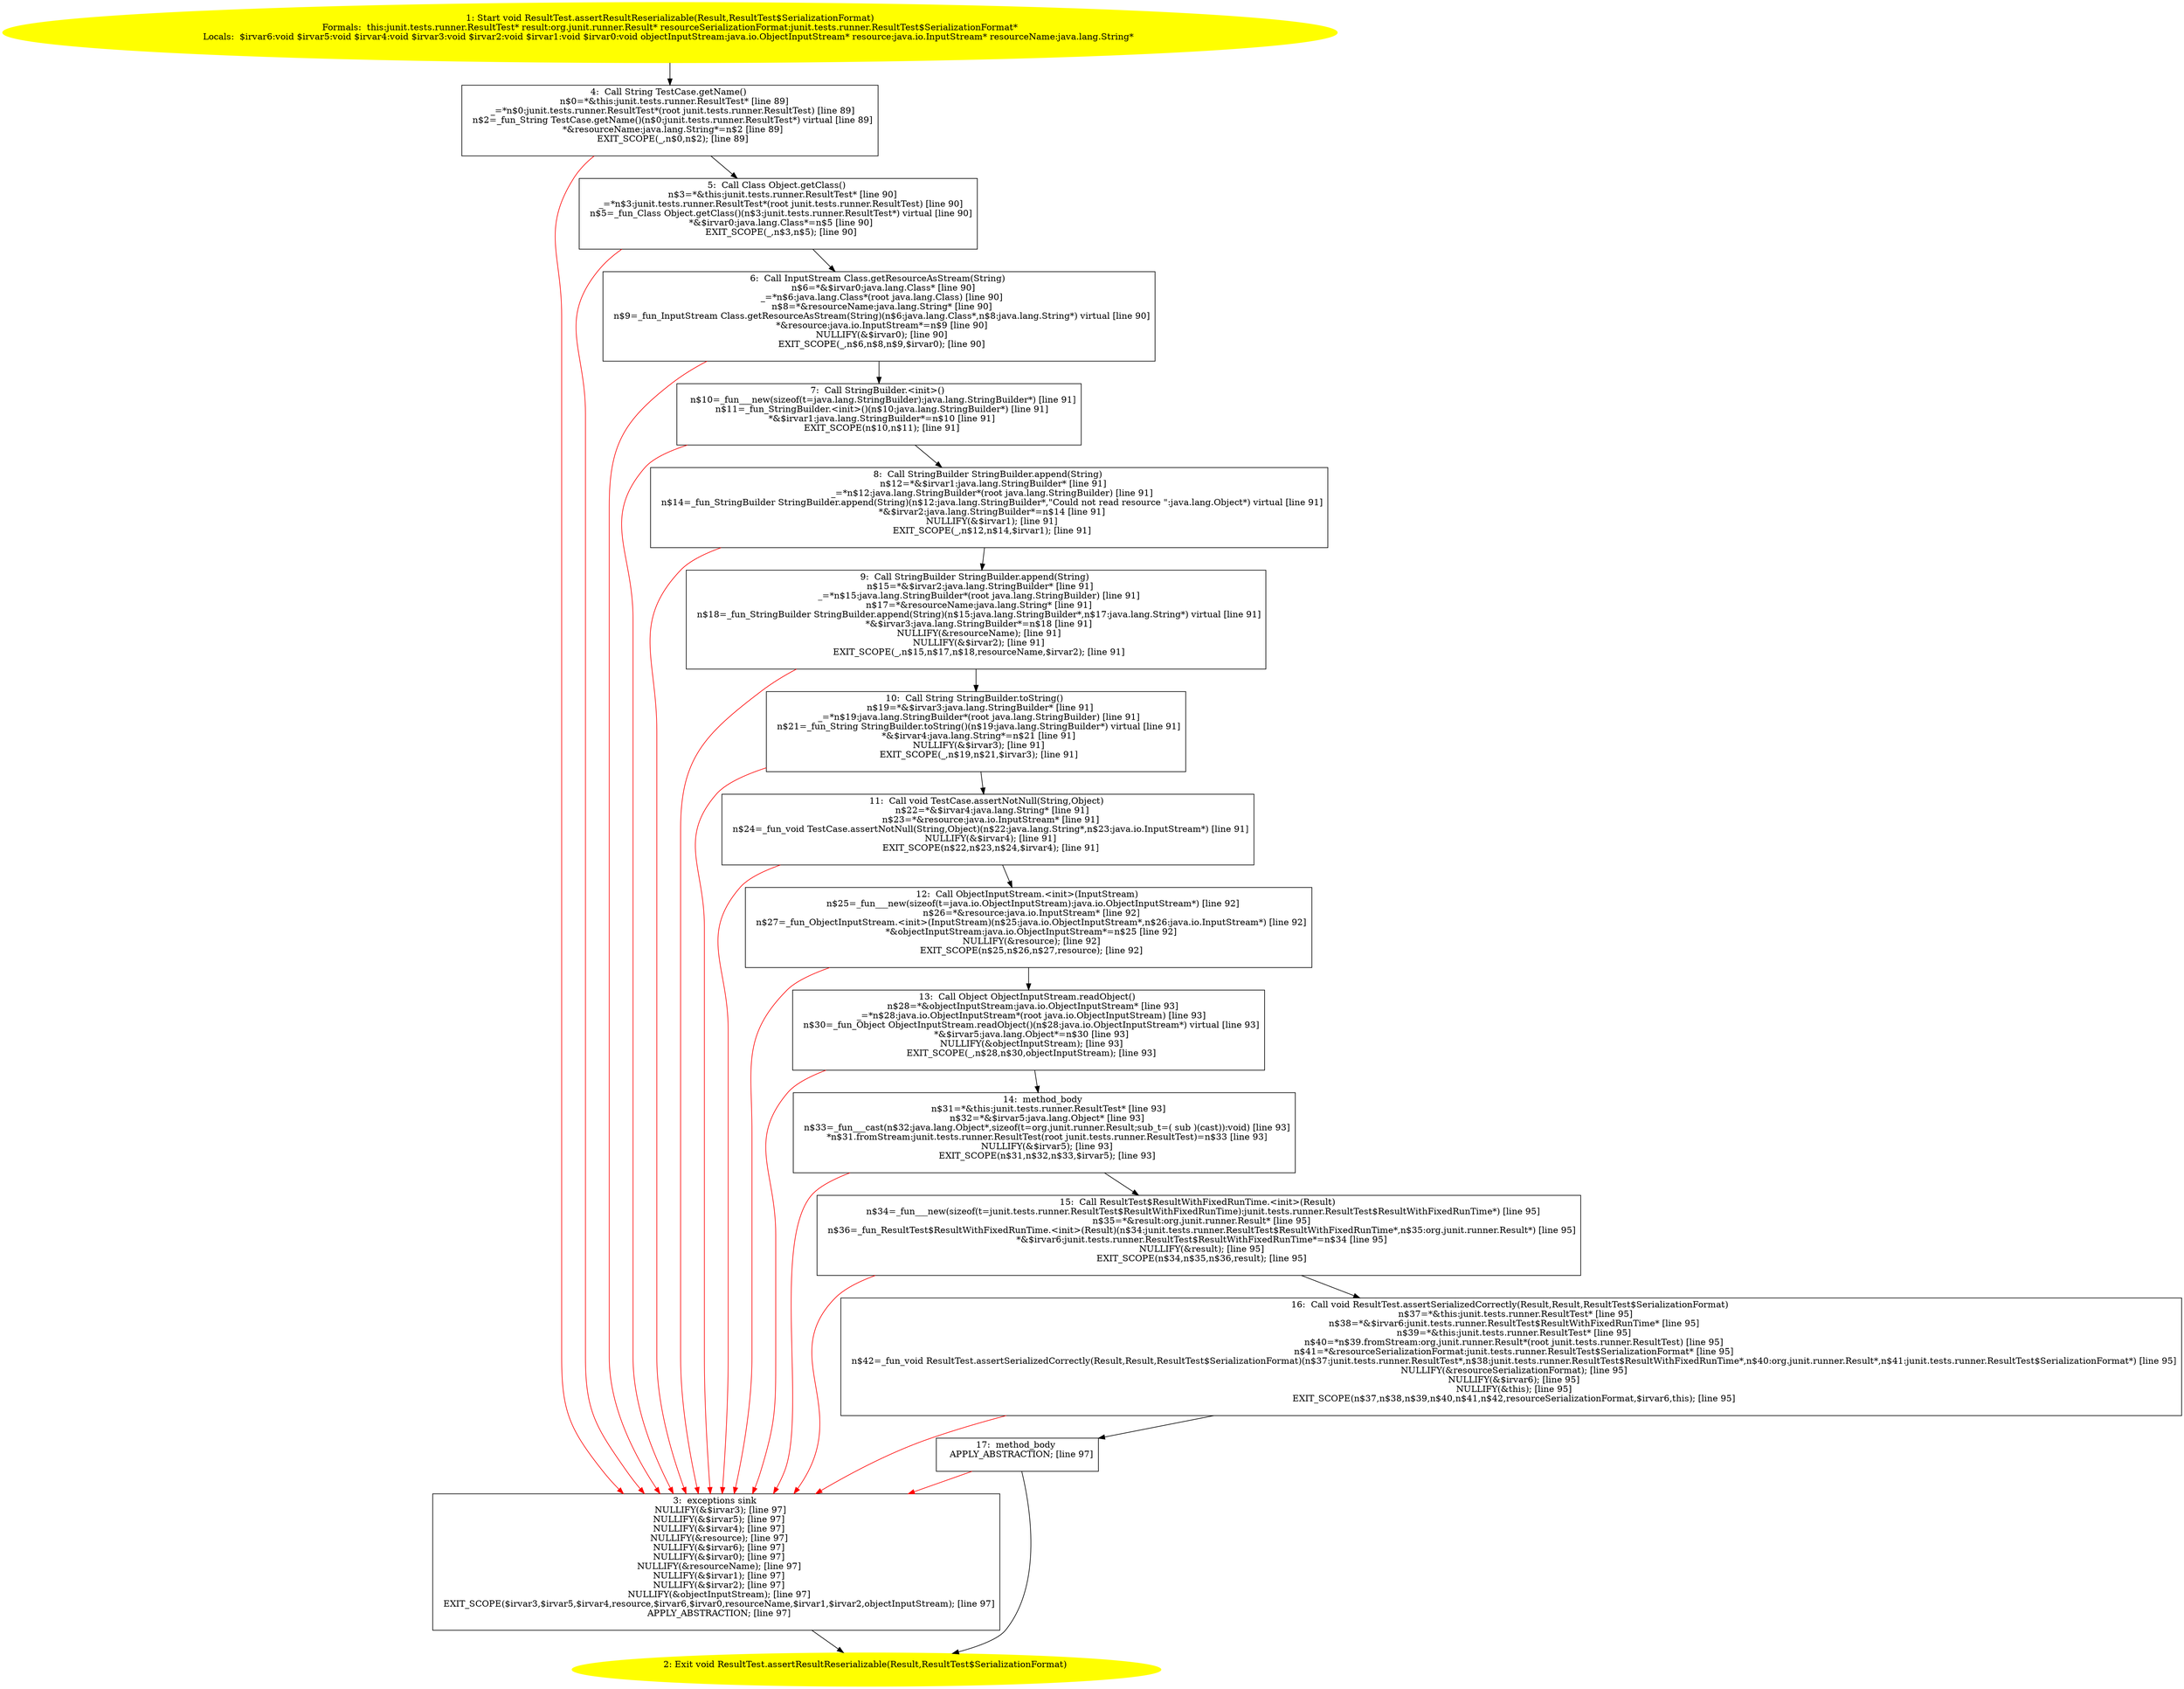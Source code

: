/* @generated */
digraph cfg {
"junit.tests.runner.ResultTest.assertResultReserializable(org.junit.runner.Result,junit.tests.runner..0fde426cdd7da53d725b391364035206_1" [label="1: Start void ResultTest.assertResultReserializable(Result,ResultTest$SerializationFormat)\nFormals:  this:junit.tests.runner.ResultTest* result:org.junit.runner.Result* resourceSerializationFormat:junit.tests.runner.ResultTest$SerializationFormat*\nLocals:  $irvar6:void $irvar5:void $irvar4:void $irvar3:void $irvar2:void $irvar1:void $irvar0:void objectInputStream:java.io.ObjectInputStream* resource:java.io.InputStream* resourceName:java.lang.String* \n  " color=yellow style=filled]
	

	 "junit.tests.runner.ResultTest.assertResultReserializable(org.junit.runner.Result,junit.tests.runner..0fde426cdd7da53d725b391364035206_1" -> "junit.tests.runner.ResultTest.assertResultReserializable(org.junit.runner.Result,junit.tests.runner..0fde426cdd7da53d725b391364035206_4" ;
"junit.tests.runner.ResultTest.assertResultReserializable(org.junit.runner.Result,junit.tests.runner..0fde426cdd7da53d725b391364035206_2" [label="2: Exit void ResultTest.assertResultReserializable(Result,ResultTest$SerializationFormat) \n  " color=yellow style=filled]
	

"junit.tests.runner.ResultTest.assertResultReserializable(org.junit.runner.Result,junit.tests.runner..0fde426cdd7da53d725b391364035206_3" [label="3:  exceptions sink \n   NULLIFY(&$irvar3); [line 97]\n  NULLIFY(&$irvar5); [line 97]\n  NULLIFY(&$irvar4); [line 97]\n  NULLIFY(&resource); [line 97]\n  NULLIFY(&$irvar6); [line 97]\n  NULLIFY(&$irvar0); [line 97]\n  NULLIFY(&resourceName); [line 97]\n  NULLIFY(&$irvar1); [line 97]\n  NULLIFY(&$irvar2); [line 97]\n  NULLIFY(&objectInputStream); [line 97]\n  EXIT_SCOPE($irvar3,$irvar5,$irvar4,resource,$irvar6,$irvar0,resourceName,$irvar1,$irvar2,objectInputStream); [line 97]\n  APPLY_ABSTRACTION; [line 97]\n " shape="box"]
	

	 "junit.tests.runner.ResultTest.assertResultReserializable(org.junit.runner.Result,junit.tests.runner..0fde426cdd7da53d725b391364035206_3" -> "junit.tests.runner.ResultTest.assertResultReserializable(org.junit.runner.Result,junit.tests.runner..0fde426cdd7da53d725b391364035206_2" ;
"junit.tests.runner.ResultTest.assertResultReserializable(org.junit.runner.Result,junit.tests.runner..0fde426cdd7da53d725b391364035206_4" [label="4:  Call String TestCase.getName() \n   n$0=*&this:junit.tests.runner.ResultTest* [line 89]\n  _=*n$0:junit.tests.runner.ResultTest*(root junit.tests.runner.ResultTest) [line 89]\n  n$2=_fun_String TestCase.getName()(n$0:junit.tests.runner.ResultTest*) virtual [line 89]\n  *&resourceName:java.lang.String*=n$2 [line 89]\n  EXIT_SCOPE(_,n$0,n$2); [line 89]\n " shape="box"]
	

	 "junit.tests.runner.ResultTest.assertResultReserializable(org.junit.runner.Result,junit.tests.runner..0fde426cdd7da53d725b391364035206_4" -> "junit.tests.runner.ResultTest.assertResultReserializable(org.junit.runner.Result,junit.tests.runner..0fde426cdd7da53d725b391364035206_5" ;
	 "junit.tests.runner.ResultTest.assertResultReserializable(org.junit.runner.Result,junit.tests.runner..0fde426cdd7da53d725b391364035206_4" -> "junit.tests.runner.ResultTest.assertResultReserializable(org.junit.runner.Result,junit.tests.runner..0fde426cdd7da53d725b391364035206_3" [color="red" ];
"junit.tests.runner.ResultTest.assertResultReserializable(org.junit.runner.Result,junit.tests.runner..0fde426cdd7da53d725b391364035206_5" [label="5:  Call Class Object.getClass() \n   n$3=*&this:junit.tests.runner.ResultTest* [line 90]\n  _=*n$3:junit.tests.runner.ResultTest*(root junit.tests.runner.ResultTest) [line 90]\n  n$5=_fun_Class Object.getClass()(n$3:junit.tests.runner.ResultTest*) virtual [line 90]\n  *&$irvar0:java.lang.Class*=n$5 [line 90]\n  EXIT_SCOPE(_,n$3,n$5); [line 90]\n " shape="box"]
	

	 "junit.tests.runner.ResultTest.assertResultReserializable(org.junit.runner.Result,junit.tests.runner..0fde426cdd7da53d725b391364035206_5" -> "junit.tests.runner.ResultTest.assertResultReserializable(org.junit.runner.Result,junit.tests.runner..0fde426cdd7da53d725b391364035206_6" ;
	 "junit.tests.runner.ResultTest.assertResultReserializable(org.junit.runner.Result,junit.tests.runner..0fde426cdd7da53d725b391364035206_5" -> "junit.tests.runner.ResultTest.assertResultReserializable(org.junit.runner.Result,junit.tests.runner..0fde426cdd7da53d725b391364035206_3" [color="red" ];
"junit.tests.runner.ResultTest.assertResultReserializable(org.junit.runner.Result,junit.tests.runner..0fde426cdd7da53d725b391364035206_6" [label="6:  Call InputStream Class.getResourceAsStream(String) \n   n$6=*&$irvar0:java.lang.Class* [line 90]\n  _=*n$6:java.lang.Class*(root java.lang.Class) [line 90]\n  n$8=*&resourceName:java.lang.String* [line 90]\n  n$9=_fun_InputStream Class.getResourceAsStream(String)(n$6:java.lang.Class*,n$8:java.lang.String*) virtual [line 90]\n  *&resource:java.io.InputStream*=n$9 [line 90]\n  NULLIFY(&$irvar0); [line 90]\n  EXIT_SCOPE(_,n$6,n$8,n$9,$irvar0); [line 90]\n " shape="box"]
	

	 "junit.tests.runner.ResultTest.assertResultReserializable(org.junit.runner.Result,junit.tests.runner..0fde426cdd7da53d725b391364035206_6" -> "junit.tests.runner.ResultTest.assertResultReserializable(org.junit.runner.Result,junit.tests.runner..0fde426cdd7da53d725b391364035206_7" ;
	 "junit.tests.runner.ResultTest.assertResultReserializable(org.junit.runner.Result,junit.tests.runner..0fde426cdd7da53d725b391364035206_6" -> "junit.tests.runner.ResultTest.assertResultReserializable(org.junit.runner.Result,junit.tests.runner..0fde426cdd7da53d725b391364035206_3" [color="red" ];
"junit.tests.runner.ResultTest.assertResultReserializable(org.junit.runner.Result,junit.tests.runner..0fde426cdd7da53d725b391364035206_7" [label="7:  Call StringBuilder.<init>() \n   n$10=_fun___new(sizeof(t=java.lang.StringBuilder):java.lang.StringBuilder*) [line 91]\n  n$11=_fun_StringBuilder.<init>()(n$10:java.lang.StringBuilder*) [line 91]\n  *&$irvar1:java.lang.StringBuilder*=n$10 [line 91]\n  EXIT_SCOPE(n$10,n$11); [line 91]\n " shape="box"]
	

	 "junit.tests.runner.ResultTest.assertResultReserializable(org.junit.runner.Result,junit.tests.runner..0fde426cdd7da53d725b391364035206_7" -> "junit.tests.runner.ResultTest.assertResultReserializable(org.junit.runner.Result,junit.tests.runner..0fde426cdd7da53d725b391364035206_8" ;
	 "junit.tests.runner.ResultTest.assertResultReserializable(org.junit.runner.Result,junit.tests.runner..0fde426cdd7da53d725b391364035206_7" -> "junit.tests.runner.ResultTest.assertResultReserializable(org.junit.runner.Result,junit.tests.runner..0fde426cdd7da53d725b391364035206_3" [color="red" ];
"junit.tests.runner.ResultTest.assertResultReserializable(org.junit.runner.Result,junit.tests.runner..0fde426cdd7da53d725b391364035206_8" [label="8:  Call StringBuilder StringBuilder.append(String) \n   n$12=*&$irvar1:java.lang.StringBuilder* [line 91]\n  _=*n$12:java.lang.StringBuilder*(root java.lang.StringBuilder) [line 91]\n  n$14=_fun_StringBuilder StringBuilder.append(String)(n$12:java.lang.StringBuilder*,\"Could not read resource \":java.lang.Object*) virtual [line 91]\n  *&$irvar2:java.lang.StringBuilder*=n$14 [line 91]\n  NULLIFY(&$irvar1); [line 91]\n  EXIT_SCOPE(_,n$12,n$14,$irvar1); [line 91]\n " shape="box"]
	

	 "junit.tests.runner.ResultTest.assertResultReserializable(org.junit.runner.Result,junit.tests.runner..0fde426cdd7da53d725b391364035206_8" -> "junit.tests.runner.ResultTest.assertResultReserializable(org.junit.runner.Result,junit.tests.runner..0fde426cdd7da53d725b391364035206_9" ;
	 "junit.tests.runner.ResultTest.assertResultReserializable(org.junit.runner.Result,junit.tests.runner..0fde426cdd7da53d725b391364035206_8" -> "junit.tests.runner.ResultTest.assertResultReserializable(org.junit.runner.Result,junit.tests.runner..0fde426cdd7da53d725b391364035206_3" [color="red" ];
"junit.tests.runner.ResultTest.assertResultReserializable(org.junit.runner.Result,junit.tests.runner..0fde426cdd7da53d725b391364035206_9" [label="9:  Call StringBuilder StringBuilder.append(String) \n   n$15=*&$irvar2:java.lang.StringBuilder* [line 91]\n  _=*n$15:java.lang.StringBuilder*(root java.lang.StringBuilder) [line 91]\n  n$17=*&resourceName:java.lang.String* [line 91]\n  n$18=_fun_StringBuilder StringBuilder.append(String)(n$15:java.lang.StringBuilder*,n$17:java.lang.String*) virtual [line 91]\n  *&$irvar3:java.lang.StringBuilder*=n$18 [line 91]\n  NULLIFY(&resourceName); [line 91]\n  NULLIFY(&$irvar2); [line 91]\n  EXIT_SCOPE(_,n$15,n$17,n$18,resourceName,$irvar2); [line 91]\n " shape="box"]
	

	 "junit.tests.runner.ResultTest.assertResultReserializable(org.junit.runner.Result,junit.tests.runner..0fde426cdd7da53d725b391364035206_9" -> "junit.tests.runner.ResultTest.assertResultReserializable(org.junit.runner.Result,junit.tests.runner..0fde426cdd7da53d725b391364035206_10" ;
	 "junit.tests.runner.ResultTest.assertResultReserializable(org.junit.runner.Result,junit.tests.runner..0fde426cdd7da53d725b391364035206_9" -> "junit.tests.runner.ResultTest.assertResultReserializable(org.junit.runner.Result,junit.tests.runner..0fde426cdd7da53d725b391364035206_3" [color="red" ];
"junit.tests.runner.ResultTest.assertResultReserializable(org.junit.runner.Result,junit.tests.runner..0fde426cdd7da53d725b391364035206_10" [label="10:  Call String StringBuilder.toString() \n   n$19=*&$irvar3:java.lang.StringBuilder* [line 91]\n  _=*n$19:java.lang.StringBuilder*(root java.lang.StringBuilder) [line 91]\n  n$21=_fun_String StringBuilder.toString()(n$19:java.lang.StringBuilder*) virtual [line 91]\n  *&$irvar4:java.lang.String*=n$21 [line 91]\n  NULLIFY(&$irvar3); [line 91]\n  EXIT_SCOPE(_,n$19,n$21,$irvar3); [line 91]\n " shape="box"]
	

	 "junit.tests.runner.ResultTest.assertResultReserializable(org.junit.runner.Result,junit.tests.runner..0fde426cdd7da53d725b391364035206_10" -> "junit.tests.runner.ResultTest.assertResultReserializable(org.junit.runner.Result,junit.tests.runner..0fde426cdd7da53d725b391364035206_11" ;
	 "junit.tests.runner.ResultTest.assertResultReserializable(org.junit.runner.Result,junit.tests.runner..0fde426cdd7da53d725b391364035206_10" -> "junit.tests.runner.ResultTest.assertResultReserializable(org.junit.runner.Result,junit.tests.runner..0fde426cdd7da53d725b391364035206_3" [color="red" ];
"junit.tests.runner.ResultTest.assertResultReserializable(org.junit.runner.Result,junit.tests.runner..0fde426cdd7da53d725b391364035206_11" [label="11:  Call void TestCase.assertNotNull(String,Object) \n   n$22=*&$irvar4:java.lang.String* [line 91]\n  n$23=*&resource:java.io.InputStream* [line 91]\n  n$24=_fun_void TestCase.assertNotNull(String,Object)(n$22:java.lang.String*,n$23:java.io.InputStream*) [line 91]\n  NULLIFY(&$irvar4); [line 91]\n  EXIT_SCOPE(n$22,n$23,n$24,$irvar4); [line 91]\n " shape="box"]
	

	 "junit.tests.runner.ResultTest.assertResultReserializable(org.junit.runner.Result,junit.tests.runner..0fde426cdd7da53d725b391364035206_11" -> "junit.tests.runner.ResultTest.assertResultReserializable(org.junit.runner.Result,junit.tests.runner..0fde426cdd7da53d725b391364035206_12" ;
	 "junit.tests.runner.ResultTest.assertResultReserializable(org.junit.runner.Result,junit.tests.runner..0fde426cdd7da53d725b391364035206_11" -> "junit.tests.runner.ResultTest.assertResultReserializable(org.junit.runner.Result,junit.tests.runner..0fde426cdd7da53d725b391364035206_3" [color="red" ];
"junit.tests.runner.ResultTest.assertResultReserializable(org.junit.runner.Result,junit.tests.runner..0fde426cdd7da53d725b391364035206_12" [label="12:  Call ObjectInputStream.<init>(InputStream) \n   n$25=_fun___new(sizeof(t=java.io.ObjectInputStream):java.io.ObjectInputStream*) [line 92]\n  n$26=*&resource:java.io.InputStream* [line 92]\n  n$27=_fun_ObjectInputStream.<init>(InputStream)(n$25:java.io.ObjectInputStream*,n$26:java.io.InputStream*) [line 92]\n  *&objectInputStream:java.io.ObjectInputStream*=n$25 [line 92]\n  NULLIFY(&resource); [line 92]\n  EXIT_SCOPE(n$25,n$26,n$27,resource); [line 92]\n " shape="box"]
	

	 "junit.tests.runner.ResultTest.assertResultReserializable(org.junit.runner.Result,junit.tests.runner..0fde426cdd7da53d725b391364035206_12" -> "junit.tests.runner.ResultTest.assertResultReserializable(org.junit.runner.Result,junit.tests.runner..0fde426cdd7da53d725b391364035206_13" ;
	 "junit.tests.runner.ResultTest.assertResultReserializable(org.junit.runner.Result,junit.tests.runner..0fde426cdd7da53d725b391364035206_12" -> "junit.tests.runner.ResultTest.assertResultReserializable(org.junit.runner.Result,junit.tests.runner..0fde426cdd7da53d725b391364035206_3" [color="red" ];
"junit.tests.runner.ResultTest.assertResultReserializable(org.junit.runner.Result,junit.tests.runner..0fde426cdd7da53d725b391364035206_13" [label="13:  Call Object ObjectInputStream.readObject() \n   n$28=*&objectInputStream:java.io.ObjectInputStream* [line 93]\n  _=*n$28:java.io.ObjectInputStream*(root java.io.ObjectInputStream) [line 93]\n  n$30=_fun_Object ObjectInputStream.readObject()(n$28:java.io.ObjectInputStream*) virtual [line 93]\n  *&$irvar5:java.lang.Object*=n$30 [line 93]\n  NULLIFY(&objectInputStream); [line 93]\n  EXIT_SCOPE(_,n$28,n$30,objectInputStream); [line 93]\n " shape="box"]
	

	 "junit.tests.runner.ResultTest.assertResultReserializable(org.junit.runner.Result,junit.tests.runner..0fde426cdd7da53d725b391364035206_13" -> "junit.tests.runner.ResultTest.assertResultReserializable(org.junit.runner.Result,junit.tests.runner..0fde426cdd7da53d725b391364035206_14" ;
	 "junit.tests.runner.ResultTest.assertResultReserializable(org.junit.runner.Result,junit.tests.runner..0fde426cdd7da53d725b391364035206_13" -> "junit.tests.runner.ResultTest.assertResultReserializable(org.junit.runner.Result,junit.tests.runner..0fde426cdd7da53d725b391364035206_3" [color="red" ];
"junit.tests.runner.ResultTest.assertResultReserializable(org.junit.runner.Result,junit.tests.runner..0fde426cdd7da53d725b391364035206_14" [label="14:  method_body \n   n$31=*&this:junit.tests.runner.ResultTest* [line 93]\n  n$32=*&$irvar5:java.lang.Object* [line 93]\n  n$33=_fun___cast(n$32:java.lang.Object*,sizeof(t=org.junit.runner.Result;sub_t=( sub )(cast)):void) [line 93]\n  *n$31.fromStream:junit.tests.runner.ResultTest(root junit.tests.runner.ResultTest)=n$33 [line 93]\n  NULLIFY(&$irvar5); [line 93]\n  EXIT_SCOPE(n$31,n$32,n$33,$irvar5); [line 93]\n " shape="box"]
	

	 "junit.tests.runner.ResultTest.assertResultReserializable(org.junit.runner.Result,junit.tests.runner..0fde426cdd7da53d725b391364035206_14" -> "junit.tests.runner.ResultTest.assertResultReserializable(org.junit.runner.Result,junit.tests.runner..0fde426cdd7da53d725b391364035206_15" ;
	 "junit.tests.runner.ResultTest.assertResultReserializable(org.junit.runner.Result,junit.tests.runner..0fde426cdd7da53d725b391364035206_14" -> "junit.tests.runner.ResultTest.assertResultReserializable(org.junit.runner.Result,junit.tests.runner..0fde426cdd7da53d725b391364035206_3" [color="red" ];
"junit.tests.runner.ResultTest.assertResultReserializable(org.junit.runner.Result,junit.tests.runner..0fde426cdd7da53d725b391364035206_15" [label="15:  Call ResultTest$ResultWithFixedRunTime.<init>(Result) \n   n$34=_fun___new(sizeof(t=junit.tests.runner.ResultTest$ResultWithFixedRunTime):junit.tests.runner.ResultTest$ResultWithFixedRunTime*) [line 95]\n  n$35=*&result:org.junit.runner.Result* [line 95]\n  n$36=_fun_ResultTest$ResultWithFixedRunTime.<init>(Result)(n$34:junit.tests.runner.ResultTest$ResultWithFixedRunTime*,n$35:org.junit.runner.Result*) [line 95]\n  *&$irvar6:junit.tests.runner.ResultTest$ResultWithFixedRunTime*=n$34 [line 95]\n  NULLIFY(&result); [line 95]\n  EXIT_SCOPE(n$34,n$35,n$36,result); [line 95]\n " shape="box"]
	

	 "junit.tests.runner.ResultTest.assertResultReserializable(org.junit.runner.Result,junit.tests.runner..0fde426cdd7da53d725b391364035206_15" -> "junit.tests.runner.ResultTest.assertResultReserializable(org.junit.runner.Result,junit.tests.runner..0fde426cdd7da53d725b391364035206_16" ;
	 "junit.tests.runner.ResultTest.assertResultReserializable(org.junit.runner.Result,junit.tests.runner..0fde426cdd7da53d725b391364035206_15" -> "junit.tests.runner.ResultTest.assertResultReserializable(org.junit.runner.Result,junit.tests.runner..0fde426cdd7da53d725b391364035206_3" [color="red" ];
"junit.tests.runner.ResultTest.assertResultReserializable(org.junit.runner.Result,junit.tests.runner..0fde426cdd7da53d725b391364035206_16" [label="16:  Call void ResultTest.assertSerializedCorrectly(Result,Result,ResultTest$SerializationFormat) \n   n$37=*&this:junit.tests.runner.ResultTest* [line 95]\n  n$38=*&$irvar6:junit.tests.runner.ResultTest$ResultWithFixedRunTime* [line 95]\n  n$39=*&this:junit.tests.runner.ResultTest* [line 95]\n  n$40=*n$39.fromStream:org.junit.runner.Result*(root junit.tests.runner.ResultTest) [line 95]\n  n$41=*&resourceSerializationFormat:junit.tests.runner.ResultTest$SerializationFormat* [line 95]\n  n$42=_fun_void ResultTest.assertSerializedCorrectly(Result,Result,ResultTest$SerializationFormat)(n$37:junit.tests.runner.ResultTest*,n$38:junit.tests.runner.ResultTest$ResultWithFixedRunTime*,n$40:org.junit.runner.Result*,n$41:junit.tests.runner.ResultTest$SerializationFormat*) [line 95]\n  NULLIFY(&resourceSerializationFormat); [line 95]\n  NULLIFY(&$irvar6); [line 95]\n  NULLIFY(&this); [line 95]\n  EXIT_SCOPE(n$37,n$38,n$39,n$40,n$41,n$42,resourceSerializationFormat,$irvar6,this); [line 95]\n " shape="box"]
	

	 "junit.tests.runner.ResultTest.assertResultReserializable(org.junit.runner.Result,junit.tests.runner..0fde426cdd7da53d725b391364035206_16" -> "junit.tests.runner.ResultTest.assertResultReserializable(org.junit.runner.Result,junit.tests.runner..0fde426cdd7da53d725b391364035206_17" ;
	 "junit.tests.runner.ResultTest.assertResultReserializable(org.junit.runner.Result,junit.tests.runner..0fde426cdd7da53d725b391364035206_16" -> "junit.tests.runner.ResultTest.assertResultReserializable(org.junit.runner.Result,junit.tests.runner..0fde426cdd7da53d725b391364035206_3" [color="red" ];
"junit.tests.runner.ResultTest.assertResultReserializable(org.junit.runner.Result,junit.tests.runner..0fde426cdd7da53d725b391364035206_17" [label="17:  method_body \n   APPLY_ABSTRACTION; [line 97]\n " shape="box"]
	

	 "junit.tests.runner.ResultTest.assertResultReserializable(org.junit.runner.Result,junit.tests.runner..0fde426cdd7da53d725b391364035206_17" -> "junit.tests.runner.ResultTest.assertResultReserializable(org.junit.runner.Result,junit.tests.runner..0fde426cdd7da53d725b391364035206_2" ;
	 "junit.tests.runner.ResultTest.assertResultReserializable(org.junit.runner.Result,junit.tests.runner..0fde426cdd7da53d725b391364035206_17" -> "junit.tests.runner.ResultTest.assertResultReserializable(org.junit.runner.Result,junit.tests.runner..0fde426cdd7da53d725b391364035206_3" [color="red" ];
}
